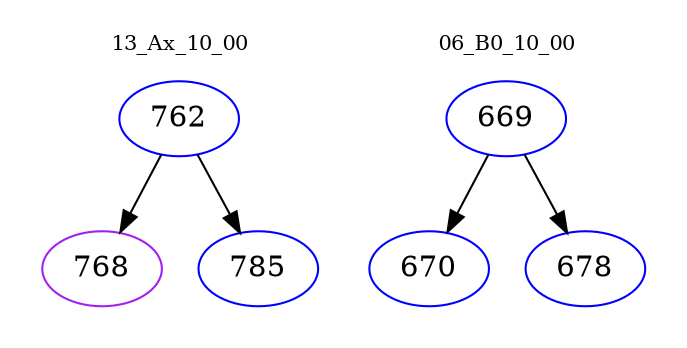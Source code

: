 digraph{
subgraph cluster_0 {
color = white
label = "13_Ax_10_00";
fontsize=10;
T0_762 [label="762", color="blue"]
T0_762 -> T0_768 [color="black"]
T0_768 [label="768", color="purple"]
T0_762 -> T0_785 [color="black"]
T0_785 [label="785", color="blue"]
}
subgraph cluster_1 {
color = white
label = "06_B0_10_00";
fontsize=10;
T1_669 [label="669", color="blue"]
T1_669 -> T1_670 [color="black"]
T1_670 [label="670", color="blue"]
T1_669 -> T1_678 [color="black"]
T1_678 [label="678", color="blue"]
}
}

